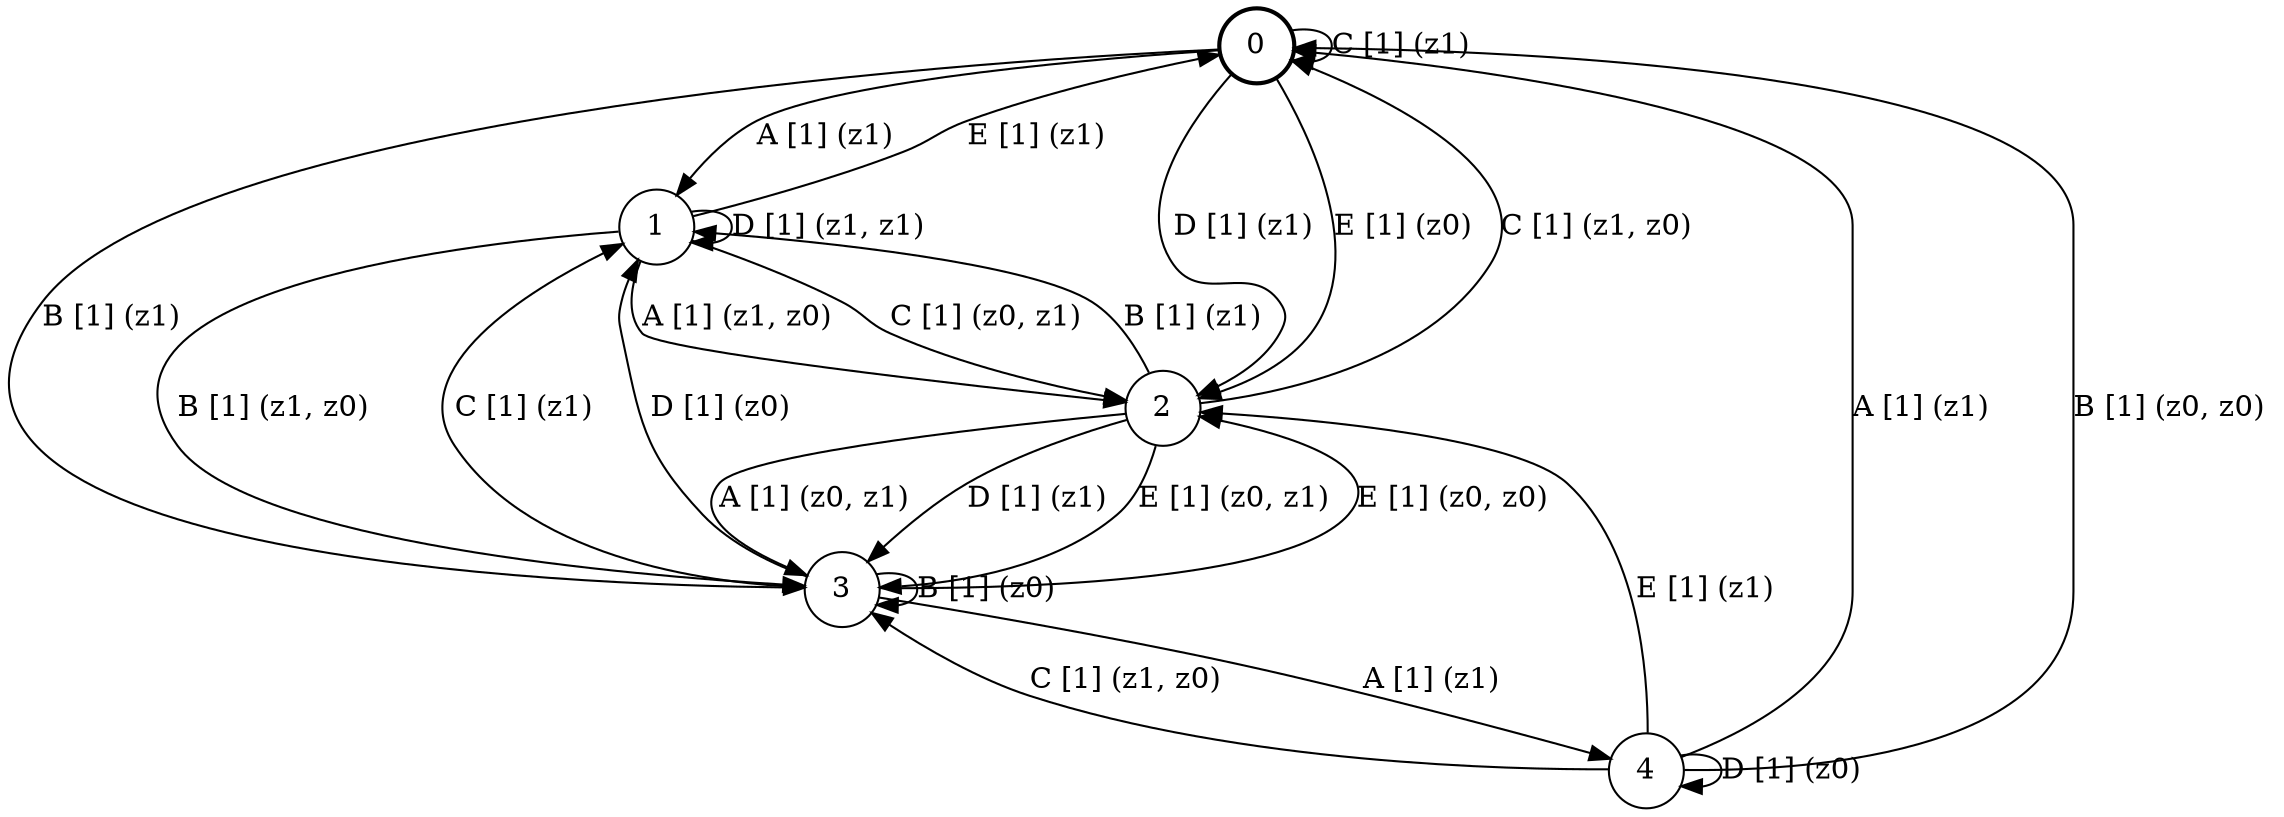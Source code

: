 # generated file, don't try to modify
# command: dot -Tpng <filename> > tree.png
digraph Automaton {
    node [shape = circle];
    0 [style = "bold"];
    0 -> 1 [label = "A [1] (z1) "];
    0 -> 3 [label = "B [1] (z1) "];
    0 -> 0 [label = "C [1] (z1) "];
    0 -> 2 [label = "D [1] (z1) "];
    0 -> 2 [label = "E [1] (z0) "];
    1 -> 2 [label = "A [1] (z1, z0) "];
    1 -> 3 [label = "B [1] (z1, z0) "];
    1 -> 2 [label = "C [1] (z0, z1) "];
    1 -> 1 [label = "D [1] (z1, z1) "];
    1 -> 0 [label = "E [1] (z1) "];
    2 -> 3 [label = "A [1] (z0, z1) "];
    2 -> 1 [label = "B [1] (z1) "];
    2 -> 0 [label = "C [1] (z1, z0) "];
    2 -> 3 [label = "D [1] (z1) "];
    2 -> 3 [label = "E [1] (z0, z1) "];
    3 -> 4 [label = "A [1] (z1) "];
    3 -> 3 [label = "B [1] (z0) "];
    3 -> 1 [label = "C [1] (z1) "];
    3 -> 1 [label = "D [1] (z0) "];
    3 -> 2 [label = "E [1] (z0, z0) "];
    4 -> 0 [label = "A [1] (z1) "];
    4 -> 0 [label = "B [1] (z0, z0) "];
    4 -> 3 [label = "C [1] (z1, z0) "];
    4 -> 4 [label = "D [1] (z0) "];
    4 -> 2 [label = "E [1] (z1) "];
}
